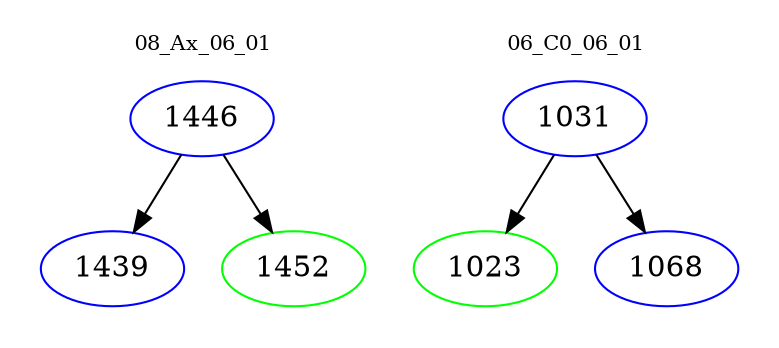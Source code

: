 digraph{
subgraph cluster_0 {
color = white
label = "08_Ax_06_01";
fontsize=10;
T0_1446 [label="1446", color="blue"]
T0_1446 -> T0_1439 [color="black"]
T0_1439 [label="1439", color="blue"]
T0_1446 -> T0_1452 [color="black"]
T0_1452 [label="1452", color="green"]
}
subgraph cluster_1 {
color = white
label = "06_C0_06_01";
fontsize=10;
T1_1031 [label="1031", color="blue"]
T1_1031 -> T1_1023 [color="black"]
T1_1023 [label="1023", color="green"]
T1_1031 -> T1_1068 [color="black"]
T1_1068 [label="1068", color="blue"]
}
}
